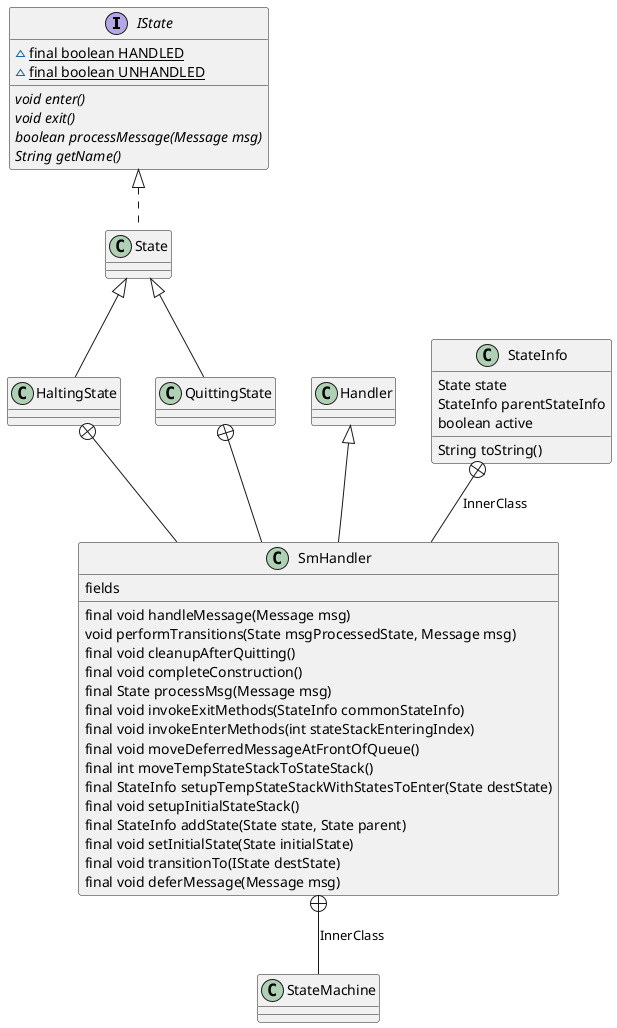 @startuml
interface IState {
    ~ {static} final boolean HANDLED
    ~ {static} final boolean UNHANDLED
    {abstract} void enter()
    {abstract} void exit()
    {abstract} boolean processMessage(Message msg)
    {abstract} String getName()
}
IState <|.. State
Handler <|-- SmHandler
class SmHandler {
    {field} fields
    final void handleMessage(Message msg)
    void performTransitions(State msgProcessedState, Message msg)
    final void cleanupAfterQuitting()
    final void completeConstruction()
    final State processMsg(Message msg)
    final void invokeExitMethods(StateInfo commonStateInfo)
    final void invokeEnterMethods(int stateStackEnteringIndex)
    final void moveDeferredMessageAtFrontOfQueue()
    final int moveTempStateStackToStateStack()
    final StateInfo setupTempStateStackWithStatesToEnter(State destState)
    final void setupInitialStateStack()
    final StateInfo addState(State state, State parent)
    final void setInitialState(State initialState)
    final void transitionTo(IState destState)
    final void deferMessage(Message msg)
}
SmHandler +-- StateMachine : InnerClass
class StateInfo {
    State state
    StateInfo parentStateInfo
    boolean active
    String toString()
}
StateInfo +-- SmHandler : InnerClass
State <|-- HaltingState
HaltingState +-- SmHandler
State <|-- QuittingState
QuittingState +-- SmHandler


@enduml
